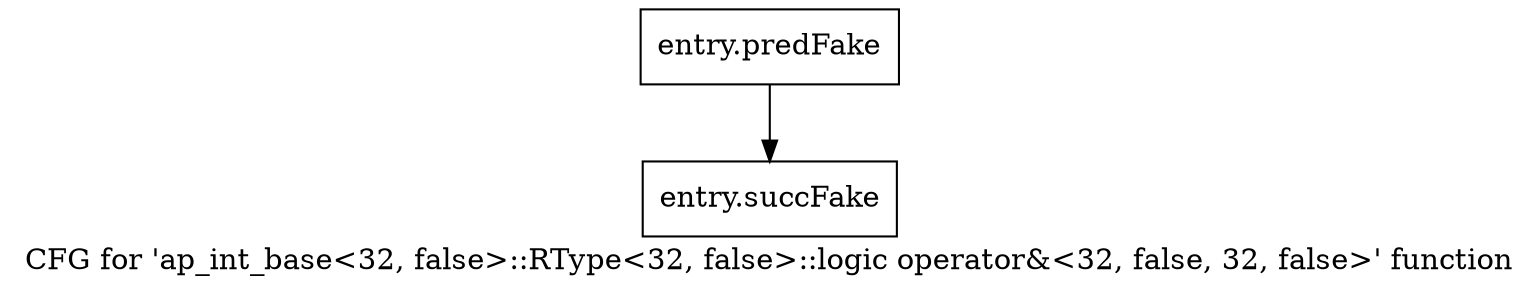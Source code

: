 digraph "CFG for 'ap_int_base\<32, false\>::RType\<32, false\>::logic operator&\<32, false, 32, false\>' function" {
	label="CFG for 'ap_int_base\<32, false\>::RType\<32, false\>::logic operator&\<32, false, 32, false\>' function";

	Node0x5a73280 [shape=record,filename="",linenumber="",label="{entry.predFake}"];
	Node0x5a73280 -> Node0x5b32210[ callList="" memoryops="" filename="/home/omerfaruk/tools/Xilinx/Vitis_HLS/2023.2/include/etc/ap_int_base.h" execusionnum="0"];
	Node0x5b32210 [shape=record,filename="/home/omerfaruk/tools/Xilinx/Vitis_HLS/2023.2/include/etc/ap_int_base.h",linenumber="1493",label="{entry.succFake}"];
}
